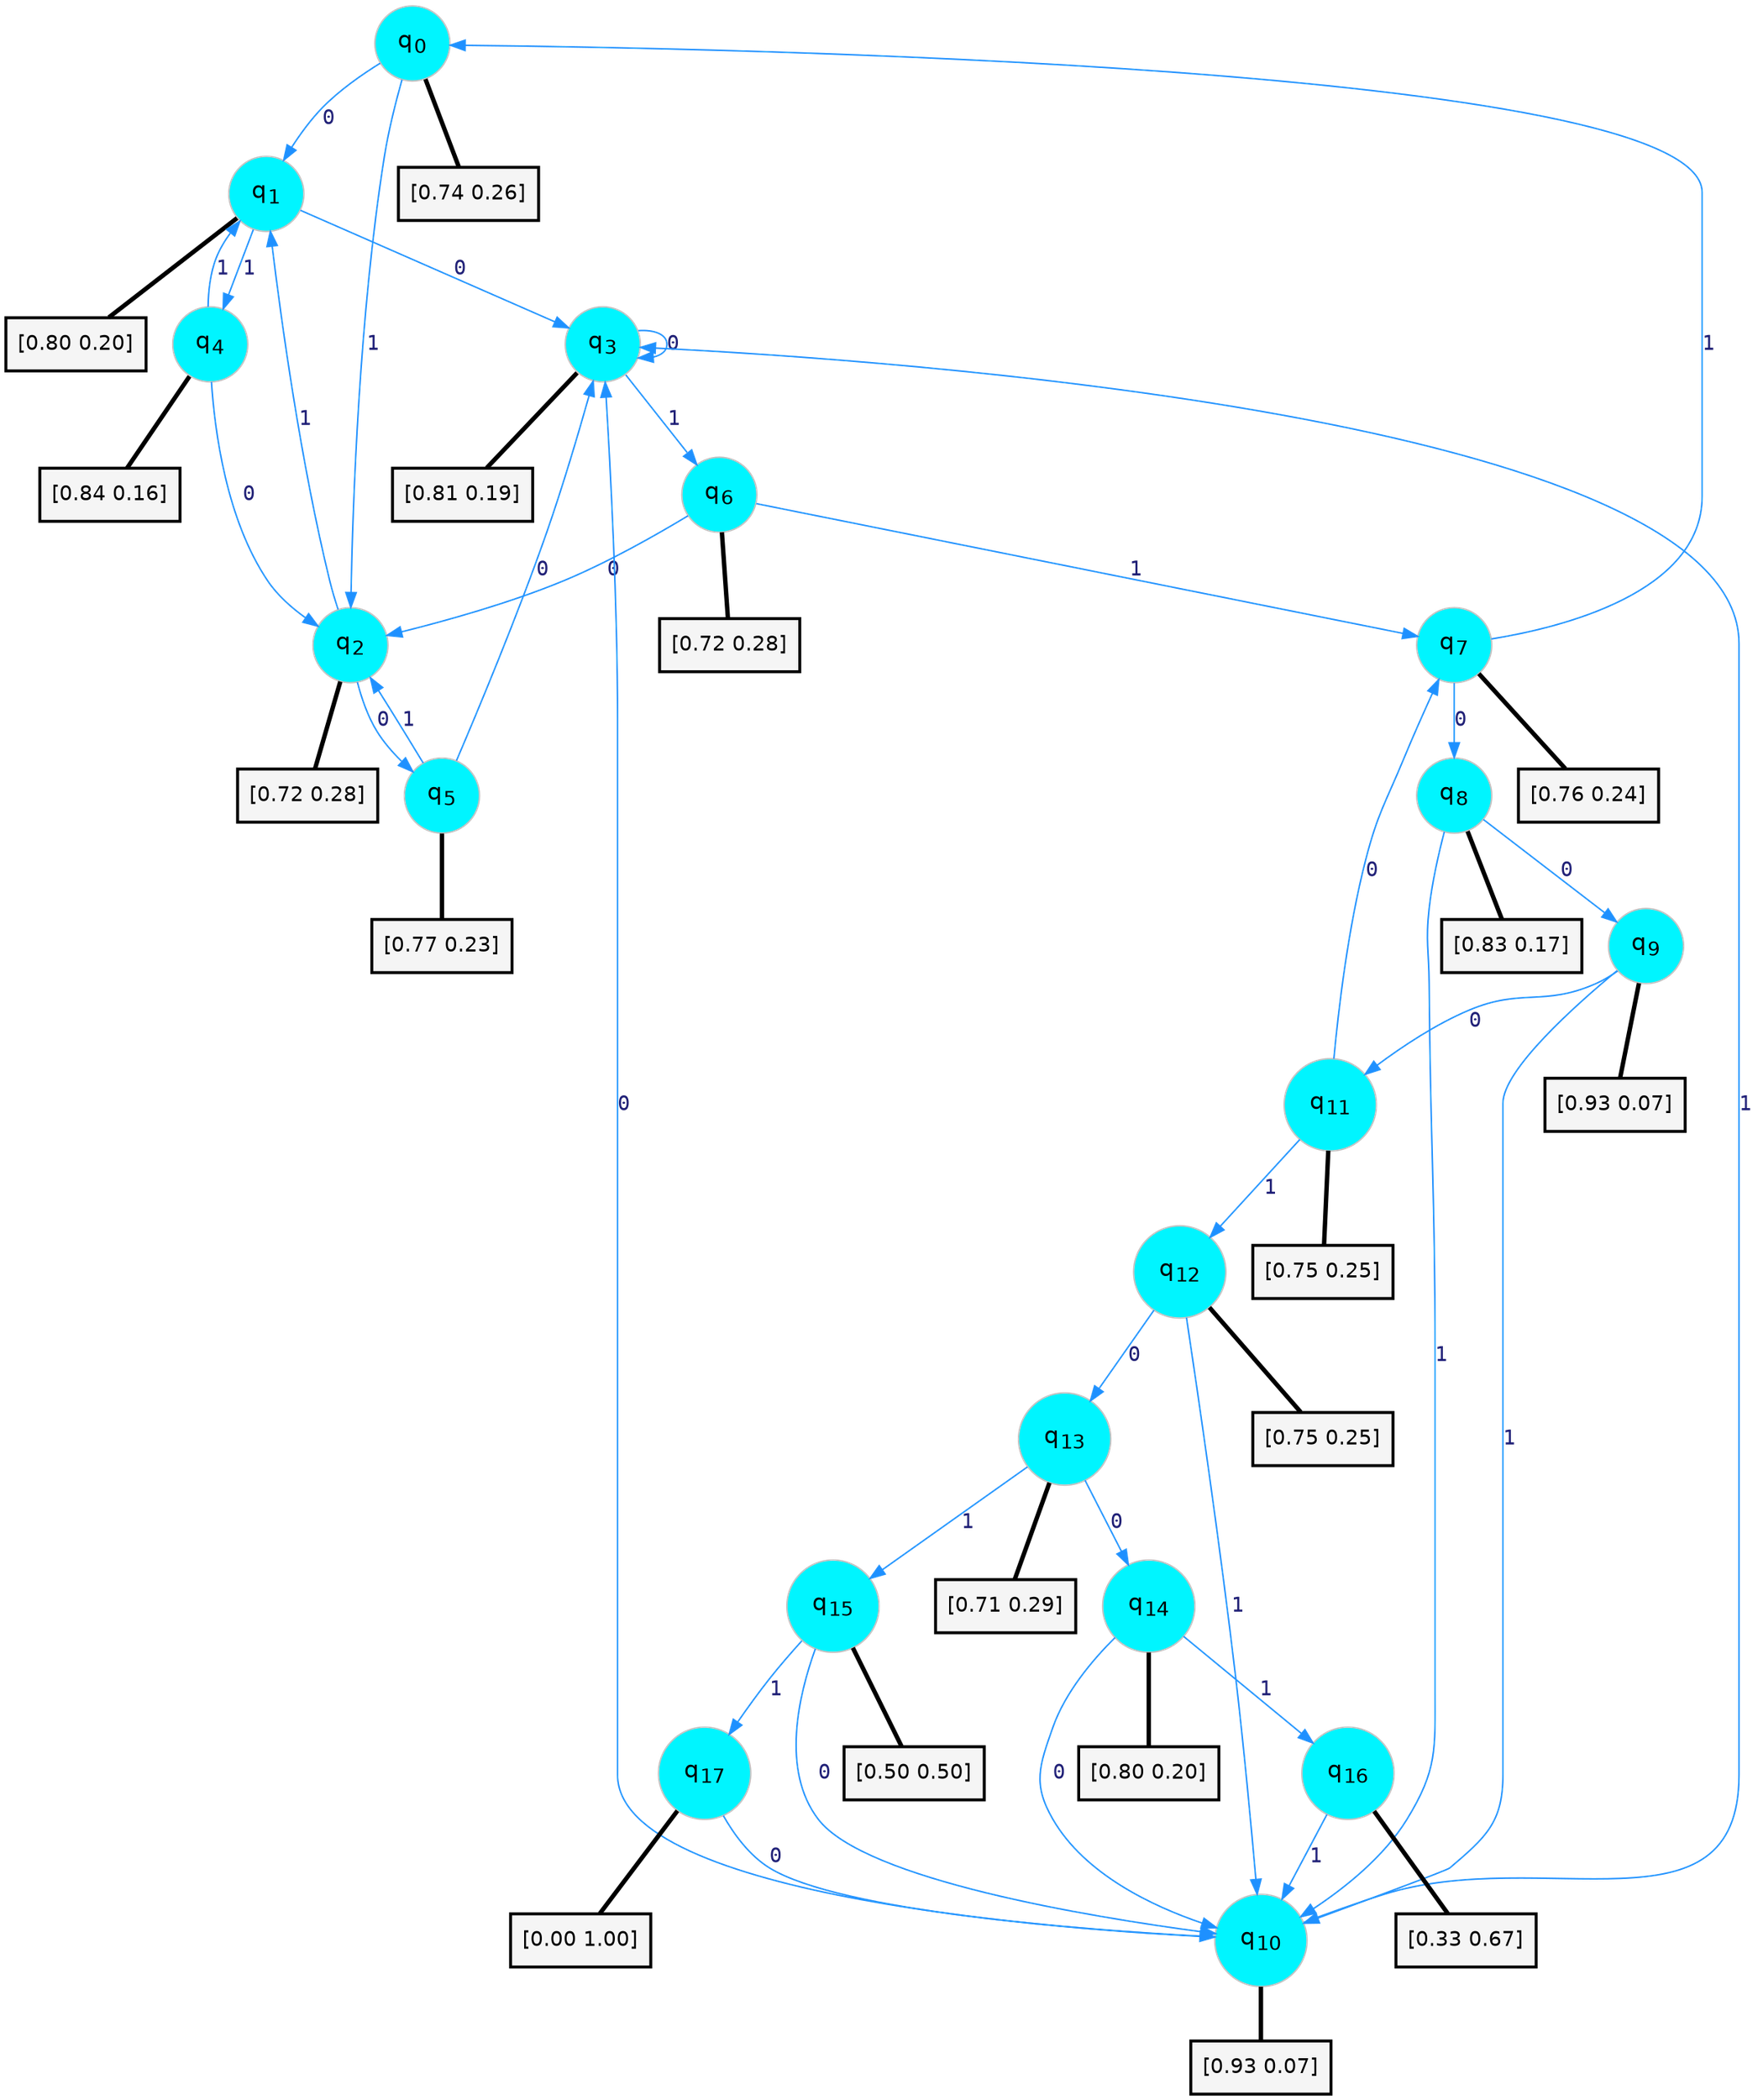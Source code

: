digraph G {
graph [
bgcolor=transparent, dpi=300, rankdir=TD, size="40,25"];
node [
color=gray, fillcolor=turquoise1, fontcolor=black, fontname=Helvetica, fontsize=16, fontweight=bold, shape=circle, style=filled];
edge [
arrowsize=1, color=dodgerblue1, fontcolor=midnightblue, fontname=courier, fontweight=bold, penwidth=1, style=solid, weight=20];
0[label=<q<SUB>0</SUB>>];
1[label=<q<SUB>1</SUB>>];
2[label=<q<SUB>2</SUB>>];
3[label=<q<SUB>3</SUB>>];
4[label=<q<SUB>4</SUB>>];
5[label=<q<SUB>5</SUB>>];
6[label=<q<SUB>6</SUB>>];
7[label=<q<SUB>7</SUB>>];
8[label=<q<SUB>8</SUB>>];
9[label=<q<SUB>9</SUB>>];
10[label=<q<SUB>10</SUB>>];
11[label=<q<SUB>11</SUB>>];
12[label=<q<SUB>12</SUB>>];
13[label=<q<SUB>13</SUB>>];
14[label=<q<SUB>14</SUB>>];
15[label=<q<SUB>15</SUB>>];
16[label=<q<SUB>16</SUB>>];
17[label=<q<SUB>17</SUB>>];
18[label="[0.74 0.26]", shape=box,fontcolor=black, fontname=Helvetica, fontsize=14, penwidth=2, fillcolor=whitesmoke,color=black];
19[label="[0.80 0.20]", shape=box,fontcolor=black, fontname=Helvetica, fontsize=14, penwidth=2, fillcolor=whitesmoke,color=black];
20[label="[0.72 0.28]", shape=box,fontcolor=black, fontname=Helvetica, fontsize=14, penwidth=2, fillcolor=whitesmoke,color=black];
21[label="[0.81 0.19]", shape=box,fontcolor=black, fontname=Helvetica, fontsize=14, penwidth=2, fillcolor=whitesmoke,color=black];
22[label="[0.84 0.16]", shape=box,fontcolor=black, fontname=Helvetica, fontsize=14, penwidth=2, fillcolor=whitesmoke,color=black];
23[label="[0.77 0.23]", shape=box,fontcolor=black, fontname=Helvetica, fontsize=14, penwidth=2, fillcolor=whitesmoke,color=black];
24[label="[0.72 0.28]", shape=box,fontcolor=black, fontname=Helvetica, fontsize=14, penwidth=2, fillcolor=whitesmoke,color=black];
25[label="[0.76 0.24]", shape=box,fontcolor=black, fontname=Helvetica, fontsize=14, penwidth=2, fillcolor=whitesmoke,color=black];
26[label="[0.83 0.17]", shape=box,fontcolor=black, fontname=Helvetica, fontsize=14, penwidth=2, fillcolor=whitesmoke,color=black];
27[label="[0.93 0.07]", shape=box,fontcolor=black, fontname=Helvetica, fontsize=14, penwidth=2, fillcolor=whitesmoke,color=black];
28[label="[0.93 0.07]", shape=box,fontcolor=black, fontname=Helvetica, fontsize=14, penwidth=2, fillcolor=whitesmoke,color=black];
29[label="[0.75 0.25]", shape=box,fontcolor=black, fontname=Helvetica, fontsize=14, penwidth=2, fillcolor=whitesmoke,color=black];
30[label="[0.75 0.25]", shape=box,fontcolor=black, fontname=Helvetica, fontsize=14, penwidth=2, fillcolor=whitesmoke,color=black];
31[label="[0.71 0.29]", shape=box,fontcolor=black, fontname=Helvetica, fontsize=14, penwidth=2, fillcolor=whitesmoke,color=black];
32[label="[0.80 0.20]", shape=box,fontcolor=black, fontname=Helvetica, fontsize=14, penwidth=2, fillcolor=whitesmoke,color=black];
33[label="[0.50 0.50]", shape=box,fontcolor=black, fontname=Helvetica, fontsize=14, penwidth=2, fillcolor=whitesmoke,color=black];
34[label="[0.33 0.67]", shape=box,fontcolor=black, fontname=Helvetica, fontsize=14, penwidth=2, fillcolor=whitesmoke,color=black];
35[label="[0.00 1.00]", shape=box,fontcolor=black, fontname=Helvetica, fontsize=14, penwidth=2, fillcolor=whitesmoke,color=black];
0->1 [label=0];
0->2 [label=1];
0->18 [arrowhead=none, penwidth=3,color=black];
1->3 [label=0];
1->4 [label=1];
1->19 [arrowhead=none, penwidth=3,color=black];
2->5 [label=0];
2->1 [label=1];
2->20 [arrowhead=none, penwidth=3,color=black];
3->3 [label=0];
3->6 [label=1];
3->21 [arrowhead=none, penwidth=3,color=black];
4->2 [label=0];
4->1 [label=1];
4->22 [arrowhead=none, penwidth=3,color=black];
5->3 [label=0];
5->2 [label=1];
5->23 [arrowhead=none, penwidth=3,color=black];
6->2 [label=0];
6->7 [label=1];
6->24 [arrowhead=none, penwidth=3,color=black];
7->8 [label=0];
7->0 [label=1];
7->25 [arrowhead=none, penwidth=3,color=black];
8->9 [label=0];
8->10 [label=1];
8->26 [arrowhead=none, penwidth=3,color=black];
9->11 [label=0];
9->10 [label=1];
9->27 [arrowhead=none, penwidth=3,color=black];
10->3 [label=0];
10->3 [label=1];
10->28 [arrowhead=none, penwidth=3,color=black];
11->7 [label=0];
11->12 [label=1];
11->29 [arrowhead=none, penwidth=3,color=black];
12->13 [label=0];
12->10 [label=1];
12->30 [arrowhead=none, penwidth=3,color=black];
13->14 [label=0];
13->15 [label=1];
13->31 [arrowhead=none, penwidth=3,color=black];
14->10 [label=0];
14->16 [label=1];
14->32 [arrowhead=none, penwidth=3,color=black];
15->10 [label=0];
15->17 [label=1];
15->33 [arrowhead=none, penwidth=3,color=black];
16->10 [label=1];
16->34 [arrowhead=none, penwidth=3,color=black];
17->10 [label=0];
17->35 [arrowhead=none, penwidth=3,color=black];
}
